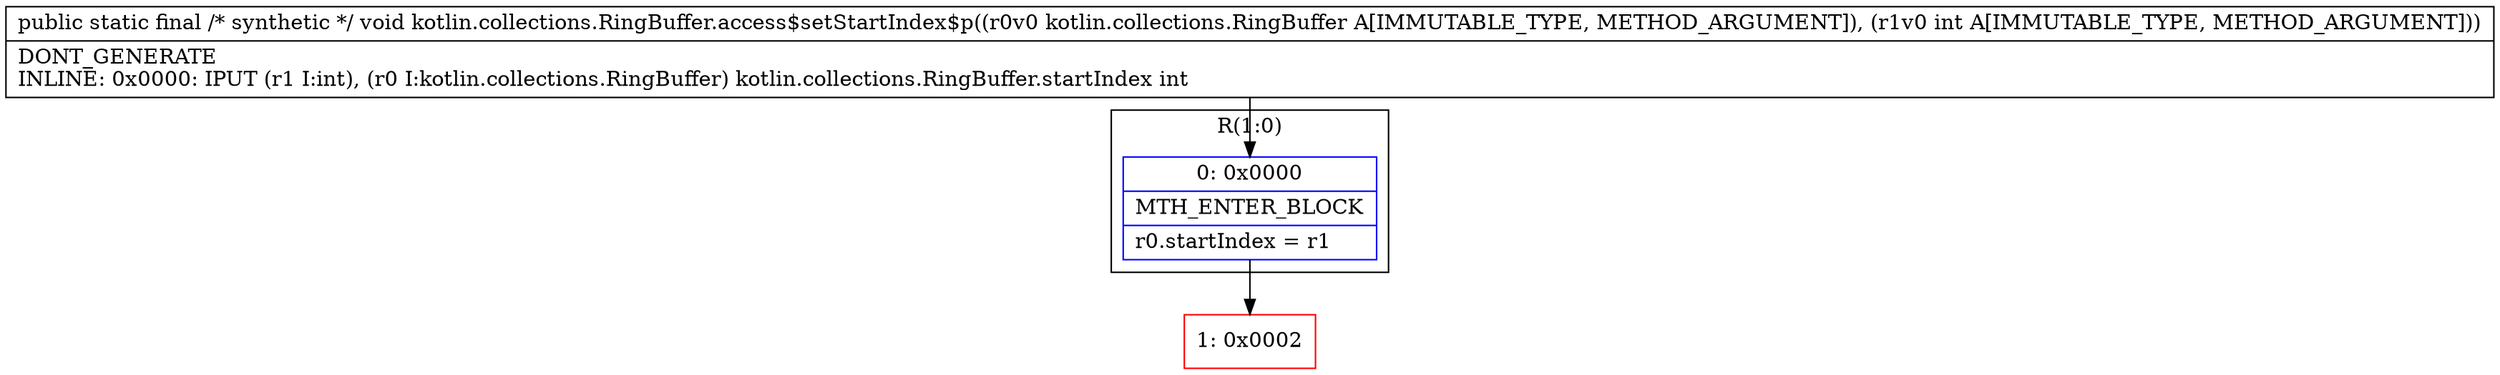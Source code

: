digraph "CFG forkotlin.collections.RingBuffer.access$setStartIndex$p(Lkotlin\/collections\/RingBuffer;I)V" {
subgraph cluster_Region_2113917398 {
label = "R(1:0)";
node [shape=record,color=blue];
Node_0 [shape=record,label="{0\:\ 0x0000|MTH_ENTER_BLOCK\l|r0.startIndex = r1\l}"];
}
Node_1 [shape=record,color=red,label="{1\:\ 0x0002}"];
MethodNode[shape=record,label="{public static final \/* synthetic *\/ void kotlin.collections.RingBuffer.access$setStartIndex$p((r0v0 kotlin.collections.RingBuffer A[IMMUTABLE_TYPE, METHOD_ARGUMENT]), (r1v0 int A[IMMUTABLE_TYPE, METHOD_ARGUMENT]))  | DONT_GENERATE\lINLINE: 0x0000: IPUT  (r1 I:int), (r0 I:kotlin.collections.RingBuffer) kotlin.collections.RingBuffer.startIndex int\l}"];
MethodNode -> Node_0;
Node_0 -> Node_1;
}

